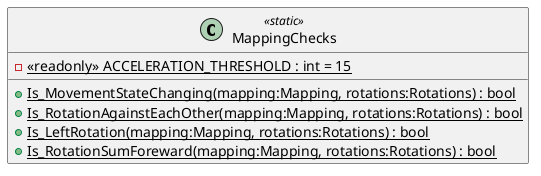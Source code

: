 @startuml
class MappingChecks <<static>> {
    - {static} <<readonly>> ACCELERATION_THRESHOLD : int = 15
    + {static} Is_MovementStateChanging(mapping:Mapping, rotations:Rotations) : bool
    + {static} Is_RotationAgainstEachOther(mapping:Mapping, rotations:Rotations) : bool
    + {static} Is_LeftRotation(mapping:Mapping, rotations:Rotations) : bool
    + {static} Is_RotationSumForeward(mapping:Mapping, rotations:Rotations) : bool
}
@enduml
